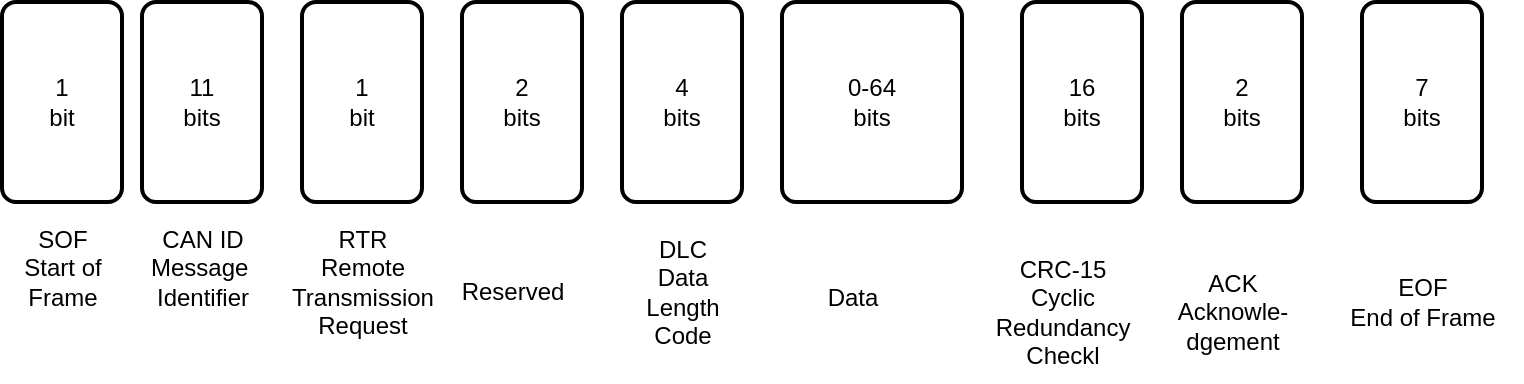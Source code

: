 <mxfile version="23.0.0" type="github">
  <diagram name="Page-1" id="XfehPIz5pwfP7hg46KTX">
    <mxGraphModel dx="612" dy="786" grid="1" gridSize="10" guides="1" tooltips="1" connect="1" arrows="1" fold="1" page="1" pageScale="1" pageWidth="850" pageHeight="1100" math="0" shadow="0">
      <root>
        <mxCell id="0" />
        <mxCell id="1" parent="0" />
        <mxCell id="rRNaepn5s9Wuyu-WW1Ut-1" value="11&lt;br&gt;bits" style="rounded=1;whiteSpace=wrap;html=1;absoluteArcSize=1;arcSize=14;strokeWidth=2;" vertex="1" parent="1">
          <mxGeometry x="80" y="160" width="60" height="100" as="geometry" />
        </mxCell>
        <mxCell id="rRNaepn5s9Wuyu-WW1Ut-2" value="7&lt;br&gt;bits" style="rounded=1;whiteSpace=wrap;html=1;absoluteArcSize=1;arcSize=14;strokeWidth=2;" vertex="1" parent="1">
          <mxGeometry x="690" y="160" width="60" height="100" as="geometry" />
        </mxCell>
        <mxCell id="rRNaepn5s9Wuyu-WW1Ut-3" value="2&lt;br&gt;bits" style="rounded=1;whiteSpace=wrap;html=1;absoluteArcSize=1;arcSize=14;strokeWidth=2;" vertex="1" parent="1">
          <mxGeometry x="600" y="160" width="60" height="100" as="geometry" />
        </mxCell>
        <mxCell id="rRNaepn5s9Wuyu-WW1Ut-4" value="16&lt;br&gt;bits" style="rounded=1;whiteSpace=wrap;html=1;absoluteArcSize=1;arcSize=14;strokeWidth=2;" vertex="1" parent="1">
          <mxGeometry x="520" y="160" width="60" height="100" as="geometry" />
        </mxCell>
        <mxCell id="rRNaepn5s9Wuyu-WW1Ut-5" value="0-64&lt;br&gt;bits" style="rounded=1;whiteSpace=wrap;html=1;absoluteArcSize=1;arcSize=14;strokeWidth=2;" vertex="1" parent="1">
          <mxGeometry x="400" y="160" width="90" height="100" as="geometry" />
        </mxCell>
        <mxCell id="rRNaepn5s9Wuyu-WW1Ut-6" value="4&lt;br&gt;bits" style="rounded=1;whiteSpace=wrap;html=1;absoluteArcSize=1;arcSize=14;strokeWidth=2;" vertex="1" parent="1">
          <mxGeometry x="320" y="160" width="60" height="100" as="geometry" />
        </mxCell>
        <mxCell id="rRNaepn5s9Wuyu-WW1Ut-7" value="2&lt;br&gt;bits" style="rounded=1;whiteSpace=wrap;html=1;absoluteArcSize=1;arcSize=14;strokeWidth=2;" vertex="1" parent="1">
          <mxGeometry x="240" y="160" width="60" height="100" as="geometry" />
        </mxCell>
        <mxCell id="rRNaepn5s9Wuyu-WW1Ut-8" value="1&lt;br&gt;bit" style="rounded=1;whiteSpace=wrap;html=1;absoluteArcSize=1;arcSize=14;strokeWidth=2;" vertex="1" parent="1">
          <mxGeometry x="160" y="160" width="60" height="100" as="geometry" />
        </mxCell>
        <mxCell id="rRNaepn5s9Wuyu-WW1Ut-9" value="1&lt;br&gt;bit" style="rounded=1;whiteSpace=wrap;html=1;absoluteArcSize=1;arcSize=14;strokeWidth=2;" vertex="1" parent="1">
          <mxGeometry x="10" y="160" width="60" height="100" as="geometry" />
        </mxCell>
        <mxCell id="rRNaepn5s9Wuyu-WW1Ut-10" value="SOF&lt;br&gt;Start of &lt;br&gt;Frame" style="text;html=1;align=center;verticalAlign=middle;resizable=0;points=[];autosize=1;strokeColor=none;fillColor=none;" vertex="1" parent="1">
          <mxGeometry x="10" y="263" width="60" height="60" as="geometry" />
        </mxCell>
        <mxCell id="rRNaepn5s9Wuyu-WW1Ut-11" value="CAN ID&lt;br&gt;Message&amp;nbsp;&lt;br&gt;Identifier" style="text;html=1;align=center;verticalAlign=middle;resizable=0;points=[];autosize=1;strokeColor=none;fillColor=none;" vertex="1" parent="1">
          <mxGeometry x="70" y="263" width="80" height="60" as="geometry" />
        </mxCell>
        <mxCell id="rRNaepn5s9Wuyu-WW1Ut-12" value="RTR&lt;br&gt;Remote&lt;br&gt;Transmission&lt;br&gt;Request" style="text;html=1;align=center;verticalAlign=middle;resizable=0;points=[];autosize=1;strokeColor=none;fillColor=none;" vertex="1" parent="1">
          <mxGeometry x="145" y="265" width="90" height="70" as="geometry" />
        </mxCell>
        <mxCell id="rRNaepn5s9Wuyu-WW1Ut-13" value="Reserved" style="text;html=1;align=center;verticalAlign=middle;resizable=0;points=[];autosize=1;strokeColor=none;fillColor=none;" vertex="1" parent="1">
          <mxGeometry x="230" y="290" width="70" height="30" as="geometry" />
        </mxCell>
        <mxCell id="rRNaepn5s9Wuyu-WW1Ut-14" value="DLC&lt;br&gt;Data&lt;br&gt;Length&lt;br&gt;Code" style="text;html=1;align=center;verticalAlign=middle;resizable=0;points=[];autosize=1;strokeColor=none;fillColor=none;" vertex="1" parent="1">
          <mxGeometry x="320" y="270" width="60" height="70" as="geometry" />
        </mxCell>
        <mxCell id="rRNaepn5s9Wuyu-WW1Ut-15" value="Data" style="text;html=1;align=center;verticalAlign=middle;resizable=0;points=[];autosize=1;strokeColor=none;fillColor=none;" vertex="1" parent="1">
          <mxGeometry x="410" y="293" width="50" height="30" as="geometry" />
        </mxCell>
        <mxCell id="rRNaepn5s9Wuyu-WW1Ut-16" value="CRC-15&lt;br&gt;Cyclic&lt;br&gt;Redundancy&lt;br&gt;Checkl" style="text;html=1;align=center;verticalAlign=middle;resizable=0;points=[];autosize=1;strokeColor=none;fillColor=none;" vertex="1" parent="1">
          <mxGeometry x="495" y="280" width="90" height="70" as="geometry" />
        </mxCell>
        <mxCell id="rRNaepn5s9Wuyu-WW1Ut-17" value="ACK&lt;br&gt;Acknowle-&lt;br&gt;dgement" style="text;html=1;align=center;verticalAlign=middle;resizable=0;points=[];autosize=1;strokeColor=none;fillColor=none;" vertex="1" parent="1">
          <mxGeometry x="585" y="285" width="80" height="60" as="geometry" />
        </mxCell>
        <mxCell id="rRNaepn5s9Wuyu-WW1Ut-18" value="EOF&lt;br&gt;End of Frame" style="text;html=1;align=center;verticalAlign=middle;resizable=0;points=[];autosize=1;strokeColor=none;fillColor=none;" vertex="1" parent="1">
          <mxGeometry x="670" y="290" width="100" height="40" as="geometry" />
        </mxCell>
      </root>
    </mxGraphModel>
  </diagram>
</mxfile>
